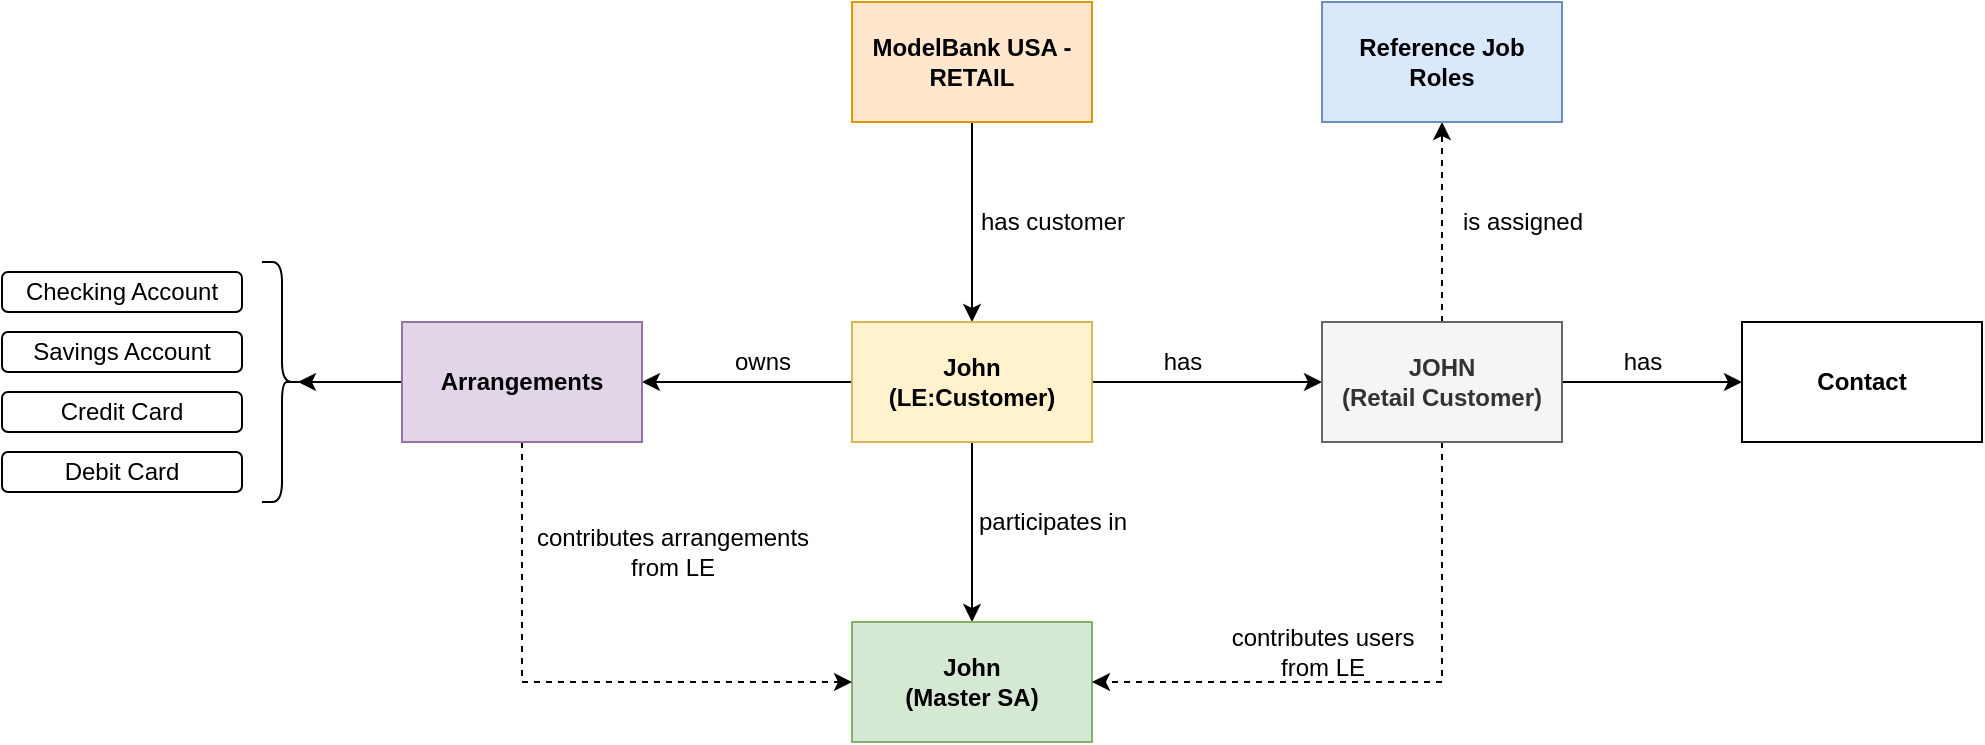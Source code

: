 <mxfile version="18.2.0" type="device"><diagram id="SICxr1tBWcRuRsFOQ648" name="Page-1"><mxGraphModel dx="1038" dy="667" grid="1" gridSize="10" guides="1" tooltips="1" connect="1" arrows="1" fold="1" page="1" pageScale="1" pageWidth="1169" pageHeight="827" math="0" shadow="0"><root><mxCell id="0"/><mxCell id="1" parent="0"/><mxCell id="alVvegLrirFtLMWp3y2L-15" style="edgeStyle=orthogonalEdgeStyle;rounded=0;orthogonalLoop=1;jettySize=auto;html=1;exitX=0.5;exitY=1;exitDx=0;exitDy=0;entryX=0.5;entryY=0;entryDx=0;entryDy=0;" edge="1" parent="1" source="alVvegLrirFtLMWp3y2L-1" target="alVvegLrirFtLMWp3y2L-2"><mxGeometry relative="1" as="geometry"/></mxCell><mxCell id="alVvegLrirFtLMWp3y2L-1" value="&lt;b style=&quot;&quot;&gt;ModelBank USA - RETAIL&lt;/b&gt;" style="rounded=0;whiteSpace=wrap;html=1;fillColor=#ffe6cc;strokeColor=#d79b00;" vertex="1" parent="1"><mxGeometry x="465" y="150" width="120" height="60" as="geometry"/></mxCell><mxCell id="alVvegLrirFtLMWp3y2L-17" style="edgeStyle=orthogonalEdgeStyle;rounded=0;orthogonalLoop=1;jettySize=auto;html=1;exitX=0.5;exitY=1;exitDx=0;exitDy=0;" edge="1" parent="1" source="alVvegLrirFtLMWp3y2L-2" target="alVvegLrirFtLMWp3y2L-3"><mxGeometry relative="1" as="geometry"/></mxCell><mxCell id="alVvegLrirFtLMWp3y2L-19" style="edgeStyle=orthogonalEdgeStyle;rounded=0;orthogonalLoop=1;jettySize=auto;html=1;exitX=0;exitY=0.5;exitDx=0;exitDy=0;" edge="1" parent="1" source="alVvegLrirFtLMWp3y2L-2" target="alVvegLrirFtLMWp3y2L-7"><mxGeometry relative="1" as="geometry"/></mxCell><mxCell id="alVvegLrirFtLMWp3y2L-23" style="edgeStyle=orthogonalEdgeStyle;rounded=0;orthogonalLoop=1;jettySize=auto;html=1;exitX=1;exitY=0.5;exitDx=0;exitDy=0;" edge="1" parent="1" source="alVvegLrirFtLMWp3y2L-2" target="alVvegLrirFtLMWp3y2L-4"><mxGeometry relative="1" as="geometry"/></mxCell><mxCell id="alVvegLrirFtLMWp3y2L-2" value="&lt;b&gt;John&lt;br&gt;(LE:Customer)&lt;/b&gt;" style="rounded=0;whiteSpace=wrap;html=1;fillColor=#fff2cc;strokeColor=#d6b656;" vertex="1" parent="1"><mxGeometry x="465" y="310" width="120" height="60" as="geometry"/></mxCell><mxCell id="alVvegLrirFtLMWp3y2L-3" value="&lt;b&gt;John&lt;br&gt;(Master SA)&lt;/b&gt;" style="rounded=0;whiteSpace=wrap;html=1;fillColor=#d5e8d4;strokeColor=#82b366;" vertex="1" parent="1"><mxGeometry x="465" y="460" width="120" height="60" as="geometry"/></mxCell><mxCell id="alVvegLrirFtLMWp3y2L-25" style="edgeStyle=orthogonalEdgeStyle;rounded=0;orthogonalLoop=1;jettySize=auto;html=1;exitX=0.5;exitY=0;exitDx=0;exitDy=0;dashed=1;" edge="1" parent="1" source="alVvegLrirFtLMWp3y2L-4" target="alVvegLrirFtLMWp3y2L-8"><mxGeometry relative="1" as="geometry"/></mxCell><mxCell id="alVvegLrirFtLMWp3y2L-27" style="edgeStyle=orthogonalEdgeStyle;rounded=0;orthogonalLoop=1;jettySize=auto;html=1;exitX=1;exitY=0.5;exitDx=0;exitDy=0;entryX=0;entryY=0.5;entryDx=0;entryDy=0;" edge="1" parent="1" source="alVvegLrirFtLMWp3y2L-4" target="alVvegLrirFtLMWp3y2L-5"><mxGeometry relative="1" as="geometry"/></mxCell><mxCell id="alVvegLrirFtLMWp3y2L-29" style="edgeStyle=orthogonalEdgeStyle;rounded=0;orthogonalLoop=1;jettySize=auto;html=1;exitX=0.5;exitY=1;exitDx=0;exitDy=0;entryX=1;entryY=0.5;entryDx=0;entryDy=0;dashed=1;" edge="1" parent="1" source="alVvegLrirFtLMWp3y2L-4" target="alVvegLrirFtLMWp3y2L-3"><mxGeometry relative="1" as="geometry"/></mxCell><mxCell id="alVvegLrirFtLMWp3y2L-4" value="&lt;b&gt;JOHN&lt;br&gt;(Retail Customer)&lt;/b&gt;" style="rounded=0;whiteSpace=wrap;html=1;fillColor=#f5f5f5;fontColor=#333333;strokeColor=#666666;" vertex="1" parent="1"><mxGeometry x="700" y="310" width="120" height="60" as="geometry"/></mxCell><mxCell id="alVvegLrirFtLMWp3y2L-5" value="&lt;b&gt;Contact&lt;/b&gt;" style="rounded=0;whiteSpace=wrap;html=1;" vertex="1" parent="1"><mxGeometry x="910" y="310" width="120" height="60" as="geometry"/></mxCell><mxCell id="alVvegLrirFtLMWp3y2L-14" style="edgeStyle=orthogonalEdgeStyle;rounded=0;orthogonalLoop=1;jettySize=auto;html=1;exitX=0;exitY=0.5;exitDx=0;exitDy=0;entryX=0.1;entryY=0.5;entryDx=0;entryDy=0;entryPerimeter=0;" edge="1" parent="1" source="alVvegLrirFtLMWp3y2L-7" target="alVvegLrirFtLMWp3y2L-13"><mxGeometry relative="1" as="geometry"/></mxCell><mxCell id="alVvegLrirFtLMWp3y2L-21" style="edgeStyle=orthogonalEdgeStyle;rounded=0;orthogonalLoop=1;jettySize=auto;html=1;exitX=0.5;exitY=1;exitDx=0;exitDy=0;entryX=0;entryY=0.5;entryDx=0;entryDy=0;dashed=1;" edge="1" parent="1" source="alVvegLrirFtLMWp3y2L-7" target="alVvegLrirFtLMWp3y2L-3"><mxGeometry relative="1" as="geometry"/></mxCell><mxCell id="alVvegLrirFtLMWp3y2L-7" value="&lt;b&gt;Arrangements&lt;/b&gt;" style="rounded=0;whiteSpace=wrap;html=1;fillColor=#e1d5e7;strokeColor=#9673a6;" vertex="1" parent="1"><mxGeometry x="240" y="310" width="120" height="60" as="geometry"/></mxCell><mxCell id="alVvegLrirFtLMWp3y2L-8" value="&lt;b&gt;Reference Job Roles&lt;/b&gt;" style="rounded=0;whiteSpace=wrap;html=1;fillColor=#dae8fc;strokeColor=#6c8ebf;" vertex="1" parent="1"><mxGeometry x="700" y="150" width="120" height="60" as="geometry"/></mxCell><mxCell id="alVvegLrirFtLMWp3y2L-9" value="Checking Account" style="rounded=1;whiteSpace=wrap;html=1;" vertex="1" parent="1"><mxGeometry x="40" y="285" width="120" height="20" as="geometry"/></mxCell><mxCell id="alVvegLrirFtLMWp3y2L-10" value="Savings Account" style="rounded=1;whiteSpace=wrap;html=1;" vertex="1" parent="1"><mxGeometry x="40" y="315" width="120" height="20" as="geometry"/></mxCell><mxCell id="alVvegLrirFtLMWp3y2L-11" value="Credit Card" style="rounded=1;whiteSpace=wrap;html=1;" vertex="1" parent="1"><mxGeometry x="40" y="345" width="120" height="20" as="geometry"/></mxCell><mxCell id="alVvegLrirFtLMWp3y2L-12" value="Debit Card" style="rounded=1;whiteSpace=wrap;html=1;" vertex="1" parent="1"><mxGeometry x="40" y="375" width="120" height="20" as="geometry"/></mxCell><mxCell id="alVvegLrirFtLMWp3y2L-13" value="" style="shape=curlyBracket;whiteSpace=wrap;html=1;rounded=1;flipH=1;" vertex="1" parent="1"><mxGeometry x="170" y="280" width="20" height="120" as="geometry"/></mxCell><mxCell id="alVvegLrirFtLMWp3y2L-16" value="has customer" style="text;html=1;align=center;verticalAlign=middle;resizable=0;points=[];autosize=1;strokeColor=none;fillColor=none;" vertex="1" parent="1"><mxGeometry x="520" y="250" width="90" height="20" as="geometry"/></mxCell><mxCell id="alVvegLrirFtLMWp3y2L-18" value="participates in" style="text;html=1;align=center;verticalAlign=middle;resizable=0;points=[];autosize=1;strokeColor=none;fillColor=none;" vertex="1" parent="1"><mxGeometry x="520" y="400" width="90" height="20" as="geometry"/></mxCell><mxCell id="alVvegLrirFtLMWp3y2L-20" value="owns" style="text;html=1;align=center;verticalAlign=middle;resizable=0;points=[];autosize=1;strokeColor=none;fillColor=none;" vertex="1" parent="1"><mxGeometry x="400" y="320" width="40" height="20" as="geometry"/></mxCell><mxCell id="alVvegLrirFtLMWp3y2L-22" value="contributes arrangements&lt;br&gt;from LE" style="text;html=1;align=center;verticalAlign=middle;resizable=0;points=[];autosize=1;strokeColor=none;fillColor=none;" vertex="1" parent="1"><mxGeometry x="300" y="410" width="150" height="30" as="geometry"/></mxCell><mxCell id="alVvegLrirFtLMWp3y2L-24" value="has" style="text;html=1;align=center;verticalAlign=middle;resizable=0;points=[];autosize=1;strokeColor=none;fillColor=none;" vertex="1" parent="1"><mxGeometry x="615" y="320" width="30" height="20" as="geometry"/></mxCell><mxCell id="alVvegLrirFtLMWp3y2L-26" value="is assigned" style="text;html=1;align=center;verticalAlign=middle;resizable=0;points=[];autosize=1;strokeColor=none;fillColor=none;" vertex="1" parent="1"><mxGeometry x="760" y="250" width="80" height="20" as="geometry"/></mxCell><mxCell id="alVvegLrirFtLMWp3y2L-28" value="has" style="text;html=1;align=center;verticalAlign=middle;resizable=0;points=[];autosize=1;strokeColor=none;fillColor=none;" vertex="1" parent="1"><mxGeometry x="845" y="320" width="30" height="20" as="geometry"/></mxCell><mxCell id="alVvegLrirFtLMWp3y2L-30" value="contributes users&lt;br&gt;from LE" style="text;html=1;align=center;verticalAlign=middle;resizable=0;points=[];autosize=1;strokeColor=none;fillColor=none;" vertex="1" parent="1"><mxGeometry x="645" y="460" width="110" height="30" as="geometry"/></mxCell></root></mxGraphModel></diagram></mxfile>